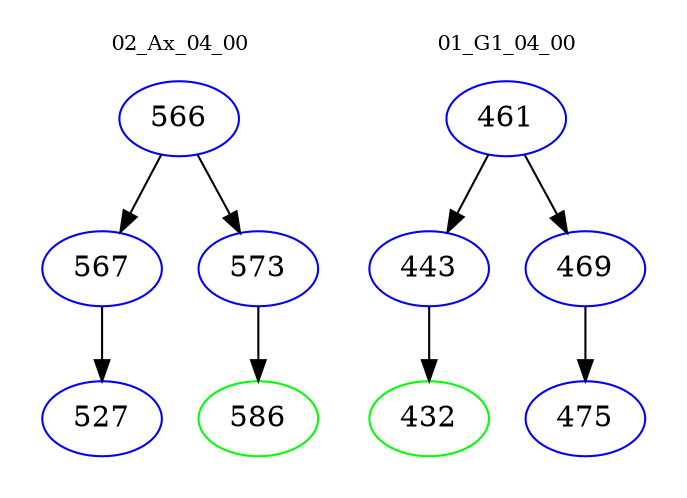 digraph{
subgraph cluster_0 {
color = white
label = "02_Ax_04_00";
fontsize=10;
T0_566 [label="566", color="blue"]
T0_566 -> T0_567 [color="black"]
T0_567 [label="567", color="blue"]
T0_567 -> T0_527 [color="black"]
T0_527 [label="527", color="blue"]
T0_566 -> T0_573 [color="black"]
T0_573 [label="573", color="blue"]
T0_573 -> T0_586 [color="black"]
T0_586 [label="586", color="green"]
}
subgraph cluster_1 {
color = white
label = "01_G1_04_00";
fontsize=10;
T1_461 [label="461", color="blue"]
T1_461 -> T1_443 [color="black"]
T1_443 [label="443", color="blue"]
T1_443 -> T1_432 [color="black"]
T1_432 [label="432", color="green"]
T1_461 -> T1_469 [color="black"]
T1_469 [label="469", color="blue"]
T1_469 -> T1_475 [color="black"]
T1_475 [label="475", color="blue"]
}
}
